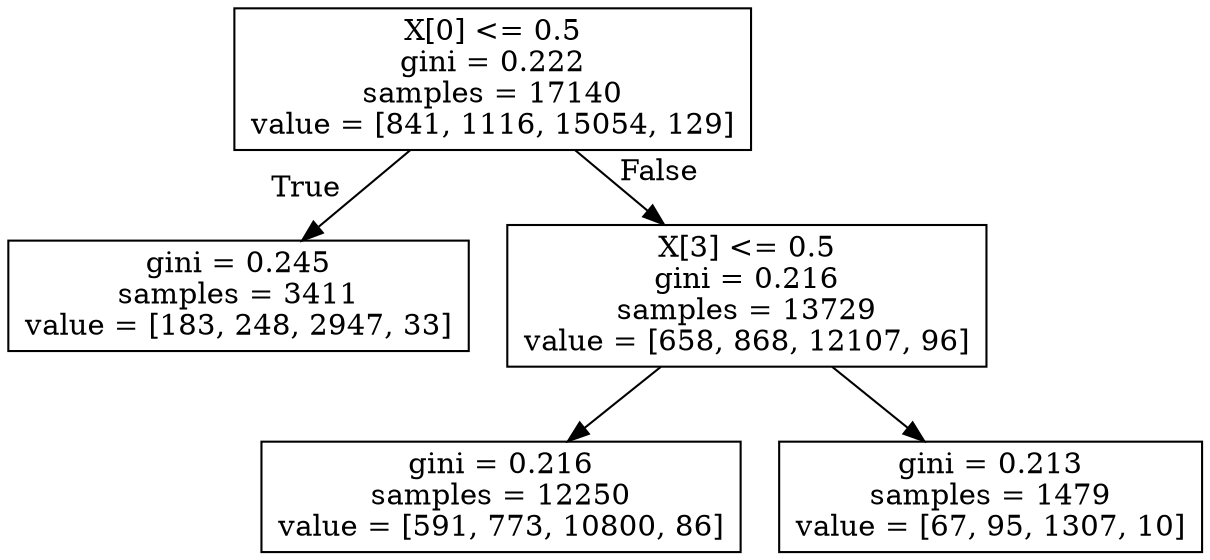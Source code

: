 digraph Tree {
node [shape=box] ;
0 [label="X[0] <= 0.5\ngini = 0.222\nsamples = 17140\nvalue = [841, 1116, 15054, 129]"] ;
1 [label="gini = 0.245\nsamples = 3411\nvalue = [183, 248, 2947, 33]"] ;
0 -> 1 [labeldistance=2.5, labelangle=45, headlabel="True"] ;
2 [label="X[3] <= 0.5\ngini = 0.216\nsamples = 13729\nvalue = [658, 868, 12107, 96]"] ;
0 -> 2 [labeldistance=2.5, labelangle=-45, headlabel="False"] ;
3 [label="gini = 0.216\nsamples = 12250\nvalue = [591, 773, 10800, 86]"] ;
2 -> 3 ;
4 [label="gini = 0.213\nsamples = 1479\nvalue = [67, 95, 1307, 10]"] ;
2 -> 4 ;
}